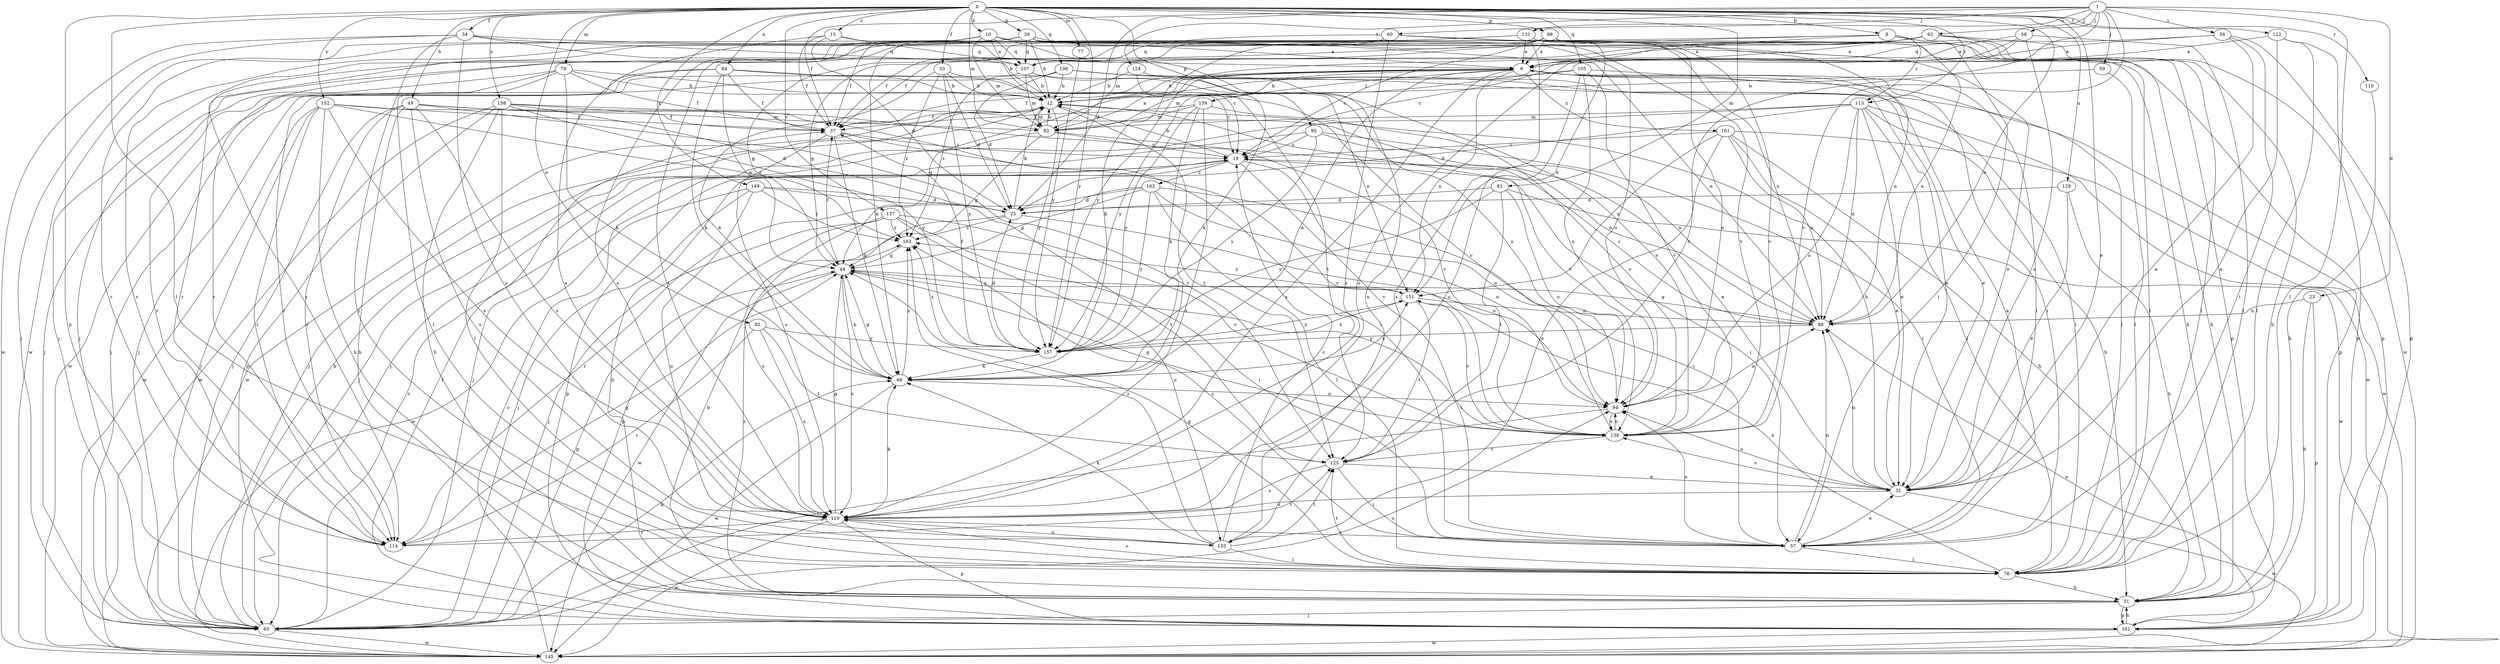 strict digraph  {
0;
1;
6;
8;
10;
12;
15;
19;
23;
25;
31;
33;
34;
37;
39;
44;
49;
51;
56;
57;
58;
59;
60;
62;
63;
69;
76;
77;
78;
81;
82;
84;
88;
92;
94;
95;
99;
101;
105;
106;
107;
110;
113;
114;
119;
122;
124;
125;
129;
131;
133;
137;
138;
145;
149;
151;
152;
157;
158;
159;
161;
162;
163;
0 -> 8  [label=b];
0 -> 10  [label=b];
0 -> 15  [label=c];
0 -> 31  [label=e];
0 -> 33  [label=f];
0 -> 34  [label=f];
0 -> 39  [label=g];
0 -> 49  [label=h];
0 -> 76  [label=l];
0 -> 77  [label=m];
0 -> 78  [label=m];
0 -> 81  [label=m];
0 -> 82  [label=m];
0 -> 84  [label=n];
0 -> 88  [label=n];
0 -> 92  [label=o];
0 -> 95  [label=p];
0 -> 99  [label=p];
0 -> 101  [label=p];
0 -> 105  [label=q];
0 -> 106  [label=q];
0 -> 110  [label=r];
0 -> 113  [label=r];
0 -> 122  [label=t];
0 -> 129  [label=u];
0 -> 137  [label=v];
0 -> 149  [label=x];
0 -> 152  [label=y];
0 -> 157  [label=y];
0 -> 158  [label=z];
1 -> 23  [label=d];
1 -> 25  [label=d];
1 -> 37  [label=f];
1 -> 56  [label=i];
1 -> 58  [label=j];
1 -> 59  [label=j];
1 -> 60  [label=j];
1 -> 62  [label=j];
1 -> 76  [label=l];
1 -> 124  [label=t];
1 -> 125  [label=t];
1 -> 131  [label=u];
1 -> 138  [label=v];
6 -> 12  [label=b];
6 -> 31  [label=e];
6 -> 37  [label=f];
6 -> 44  [label=g];
6 -> 57  [label=i];
6 -> 76  [label=l];
6 -> 82  [label=m];
6 -> 119  [label=s];
6 -> 151  [label=x];
6 -> 159  [label=z];
6 -> 161  [label=z];
8 -> 6  [label=a];
8 -> 44  [label=g];
8 -> 57  [label=i];
8 -> 101  [label=p];
8 -> 113  [label=r];
8 -> 114  [label=r];
10 -> 12  [label=b];
10 -> 31  [label=e];
10 -> 82  [label=m];
10 -> 94  [label=o];
10 -> 107  [label=q];
10 -> 114  [label=r];
10 -> 119  [label=s];
10 -> 133  [label=u];
10 -> 145  [label=w];
12 -> 37  [label=f];
12 -> 63  [label=j];
12 -> 82  [label=m];
12 -> 125  [label=t];
12 -> 138  [label=v];
12 -> 145  [label=w];
12 -> 157  [label=y];
15 -> 6  [label=a];
15 -> 25  [label=d];
15 -> 37  [label=f];
15 -> 107  [label=q];
15 -> 119  [label=s];
19 -> 12  [label=b];
19 -> 51  [label=h];
19 -> 57  [label=i];
19 -> 94  [label=o];
19 -> 101  [label=p];
19 -> 138  [label=v];
19 -> 162  [label=z];
23 -> 51  [label=h];
23 -> 88  [label=n];
23 -> 101  [label=p];
25 -> 12  [label=b];
25 -> 51  [label=h];
25 -> 94  [label=o];
25 -> 163  [label=z];
31 -> 12  [label=b];
31 -> 88  [label=n];
31 -> 94  [label=o];
31 -> 119  [label=s];
31 -> 138  [label=v];
31 -> 145  [label=w];
33 -> 12  [label=b];
33 -> 19  [label=c];
33 -> 25  [label=d];
33 -> 69  [label=k];
33 -> 157  [label=y];
33 -> 163  [label=z];
34 -> 19  [label=c];
34 -> 63  [label=j];
34 -> 76  [label=l];
34 -> 88  [label=n];
34 -> 107  [label=q];
34 -> 119  [label=s];
34 -> 145  [label=w];
37 -> 19  [label=c];
37 -> 69  [label=k];
37 -> 119  [label=s];
37 -> 138  [label=v];
39 -> 6  [label=a];
39 -> 12  [label=b];
39 -> 37  [label=f];
39 -> 51  [label=h];
39 -> 69  [label=k];
39 -> 88  [label=n];
39 -> 107  [label=q];
39 -> 114  [label=r];
39 -> 119  [label=s];
39 -> 138  [label=v];
44 -> 37  [label=f];
44 -> 57  [label=i];
44 -> 69  [label=k];
44 -> 119  [label=s];
44 -> 145  [label=w];
44 -> 151  [label=x];
49 -> 51  [label=h];
49 -> 63  [label=j];
49 -> 82  [label=m];
49 -> 114  [label=r];
49 -> 119  [label=s];
49 -> 125  [label=t];
49 -> 133  [label=u];
49 -> 138  [label=v];
51 -> 63  [label=j];
51 -> 101  [label=p];
51 -> 163  [label=z];
56 -> 6  [label=a];
56 -> 31  [label=e];
56 -> 57  [label=i];
56 -> 101  [label=p];
56 -> 107  [label=q];
57 -> 6  [label=a];
57 -> 31  [label=e];
57 -> 76  [label=l];
57 -> 88  [label=n];
57 -> 94  [label=o];
57 -> 163  [label=z];
58 -> 6  [label=a];
58 -> 19  [label=c];
58 -> 31  [label=e];
58 -> 76  [label=l];
58 -> 119  [label=s];
59 -> 12  [label=b];
59 -> 76  [label=l];
60 -> 37  [label=f];
60 -> 44  [label=g];
60 -> 76  [label=l];
60 -> 88  [label=n];
60 -> 107  [label=q];
60 -> 114  [label=r];
60 -> 119  [label=s];
60 -> 138  [label=v];
62 -> 6  [label=a];
62 -> 51  [label=h];
62 -> 63  [label=j];
62 -> 76  [label=l];
62 -> 82  [label=m];
62 -> 145  [label=w];
62 -> 157  [label=y];
63 -> 12  [label=b];
63 -> 19  [label=c];
63 -> 44  [label=g];
63 -> 69  [label=k];
63 -> 94  [label=o];
63 -> 145  [label=w];
69 -> 6  [label=a];
69 -> 44  [label=g];
69 -> 94  [label=o];
69 -> 145  [label=w];
69 -> 151  [label=x];
69 -> 163  [label=z];
76 -> 44  [label=g];
76 -> 51  [label=h];
76 -> 119  [label=s];
76 -> 125  [label=t];
76 -> 151  [label=x];
77 -> 157  [label=y];
78 -> 12  [label=b];
78 -> 37  [label=f];
78 -> 63  [label=j];
78 -> 69  [label=k];
78 -> 76  [label=l];
78 -> 114  [label=r];
78 -> 138  [label=v];
81 -> 25  [label=d];
81 -> 94  [label=o];
81 -> 125  [label=t];
81 -> 145  [label=w];
81 -> 157  [label=y];
82 -> 6  [label=a];
82 -> 12  [label=b];
82 -> 19  [label=c];
82 -> 44  [label=g];
82 -> 63  [label=j];
82 -> 88  [label=n];
84 -> 12  [label=b];
84 -> 37  [label=f];
84 -> 44  [label=g];
84 -> 63  [label=j];
84 -> 69  [label=k];
84 -> 125  [label=t];
84 -> 145  [label=w];
88 -> 19  [label=c];
88 -> 44  [label=g];
88 -> 157  [label=y];
92 -> 114  [label=r];
92 -> 119  [label=s];
92 -> 125  [label=t];
92 -> 157  [label=y];
94 -> 63  [label=j];
94 -> 88  [label=n];
94 -> 138  [label=v];
95 -> 19  [label=c];
95 -> 57  [label=i];
95 -> 63  [label=j];
95 -> 88  [label=n];
95 -> 157  [label=y];
99 -> 6  [label=a];
99 -> 19  [label=c];
99 -> 37  [label=f];
99 -> 51  [label=h];
99 -> 69  [label=k];
99 -> 88  [label=n];
99 -> 151  [label=x];
101 -> 37  [label=f];
101 -> 51  [label=h];
101 -> 88  [label=n];
101 -> 145  [label=w];
105 -> 12  [label=b];
105 -> 57  [label=i];
105 -> 94  [label=o];
105 -> 119  [label=s];
105 -> 138  [label=v];
105 -> 157  [label=y];
106 -> 12  [label=b];
106 -> 25  [label=d];
106 -> 31  [label=e];
106 -> 76  [label=l];
106 -> 114  [label=r];
106 -> 138  [label=v];
106 -> 163  [label=z];
107 -> 12  [label=b];
107 -> 63  [label=j];
107 -> 82  [label=m];
107 -> 94  [label=o];
107 -> 151  [label=x];
110 -> 51  [label=h];
113 -> 25  [label=d];
113 -> 31  [label=e];
113 -> 51  [label=h];
113 -> 63  [label=j];
113 -> 76  [label=l];
113 -> 82  [label=m];
113 -> 88  [label=n];
113 -> 94  [label=o];
113 -> 145  [label=w];
114 -> 44  [label=g];
114 -> 125  [label=t];
119 -> 44  [label=g];
119 -> 57  [label=i];
119 -> 69  [label=k];
119 -> 101  [label=p];
119 -> 114  [label=r];
119 -> 133  [label=u];
119 -> 145  [label=w];
122 -> 6  [label=a];
122 -> 31  [label=e];
122 -> 76  [label=l];
122 -> 101  [label=p];
124 -> 12  [label=b];
124 -> 69  [label=k];
124 -> 101  [label=p];
125 -> 31  [label=e];
125 -> 57  [label=i];
125 -> 119  [label=s];
129 -> 25  [label=d];
129 -> 31  [label=e];
129 -> 51  [label=h];
131 -> 6  [label=a];
131 -> 63  [label=j];
131 -> 94  [label=o];
131 -> 101  [label=p];
131 -> 114  [label=r];
131 -> 133  [label=u];
133 -> 19  [label=c];
133 -> 69  [label=k];
133 -> 76  [label=l];
133 -> 125  [label=t];
133 -> 163  [label=z];
137 -> 57  [label=i];
137 -> 63  [label=j];
137 -> 101  [label=p];
137 -> 119  [label=s];
137 -> 133  [label=u];
137 -> 138  [label=v];
137 -> 163  [label=z];
138 -> 44  [label=g];
138 -> 94  [label=o];
138 -> 125  [label=t];
145 -> 19  [label=c];
149 -> 25  [label=d];
149 -> 63  [label=j];
149 -> 125  [label=t];
149 -> 133  [label=u];
149 -> 145  [label=w];
149 -> 163  [label=z];
151 -> 88  [label=n];
151 -> 125  [label=t];
151 -> 138  [label=v];
151 -> 157  [label=y];
151 -> 163  [label=z];
152 -> 37  [label=f];
152 -> 51  [label=h];
152 -> 57  [label=i];
152 -> 63  [label=j];
152 -> 114  [label=r];
152 -> 119  [label=s];
152 -> 145  [label=w];
152 -> 163  [label=z];
157 -> 25  [label=d];
157 -> 37  [label=f];
157 -> 69  [label=k];
157 -> 151  [label=x];
157 -> 163  [label=z];
158 -> 25  [label=d];
158 -> 31  [label=e];
158 -> 37  [label=f];
158 -> 51  [label=h];
158 -> 76  [label=l];
158 -> 101  [label=p];
158 -> 145  [label=w];
158 -> 157  [label=y];
159 -> 37  [label=f];
159 -> 69  [label=k];
159 -> 82  [label=m];
159 -> 119  [label=s];
159 -> 138  [label=v];
159 -> 157  [label=y];
161 -> 19  [label=c];
161 -> 31  [label=e];
161 -> 51  [label=h];
161 -> 88  [label=n];
161 -> 133  [label=u];
161 -> 145  [label=w];
161 -> 151  [label=x];
162 -> 25  [label=d];
162 -> 44  [label=g];
162 -> 57  [label=i];
162 -> 76  [label=l];
162 -> 94  [label=o];
162 -> 114  [label=r];
162 -> 157  [label=y];
163 -> 44  [label=g];
}
